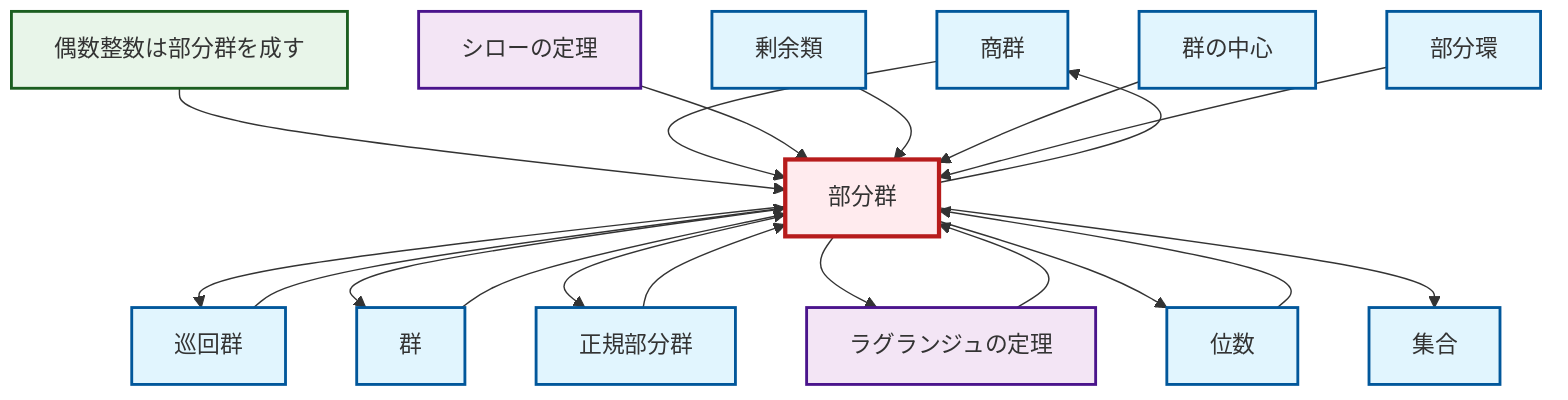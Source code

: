 graph TD
    classDef definition fill:#e1f5fe,stroke:#01579b,stroke-width:2px
    classDef theorem fill:#f3e5f5,stroke:#4a148c,stroke-width:2px
    classDef axiom fill:#fff3e0,stroke:#e65100,stroke-width:2px
    classDef example fill:#e8f5e9,stroke:#1b5e20,stroke-width:2px
    classDef current fill:#ffebee,stroke:#b71c1c,stroke-width:3px
    def-quotient-group["商群"]:::definition
    def-order["位数"]:::definition
    def-center-of-group["群の中心"]:::definition
    def-cyclic-group["巡回群"]:::definition
    def-normal-subgroup["正規部分群"]:::definition
    def-subring["部分環"]:::definition
    def-coset["剰余類"]:::definition
    thm-sylow["シローの定理"]:::theorem
    ex-even-integers-subgroup["偶数整数は部分群を成す"]:::example
    def-group["群"]:::definition
    def-subgroup["部分群"]:::definition
    def-set["集合"]:::definition
    thm-lagrange["ラグランジュの定理"]:::theorem
    def-cyclic-group --> def-subgroup
    def-subgroup --> def-cyclic-group
    ex-even-integers-subgroup --> def-subgroup
    def-normal-subgroup --> def-subgroup
    def-subgroup --> def-group
    def-quotient-group --> def-subgroup
    thm-lagrange --> def-subgroup
    def-subgroup --> def-normal-subgroup
    thm-sylow --> def-subgroup
    def-subgroup --> thm-lagrange
    def-subgroup --> def-order
    def-coset --> def-subgroup
    def-group --> def-subgroup
    def-center-of-group --> def-subgroup
    def-subring --> def-subgroup
    def-subgroup --> def-quotient-group
    def-order --> def-subgroup
    def-subgroup --> def-set
    class def-subgroup current